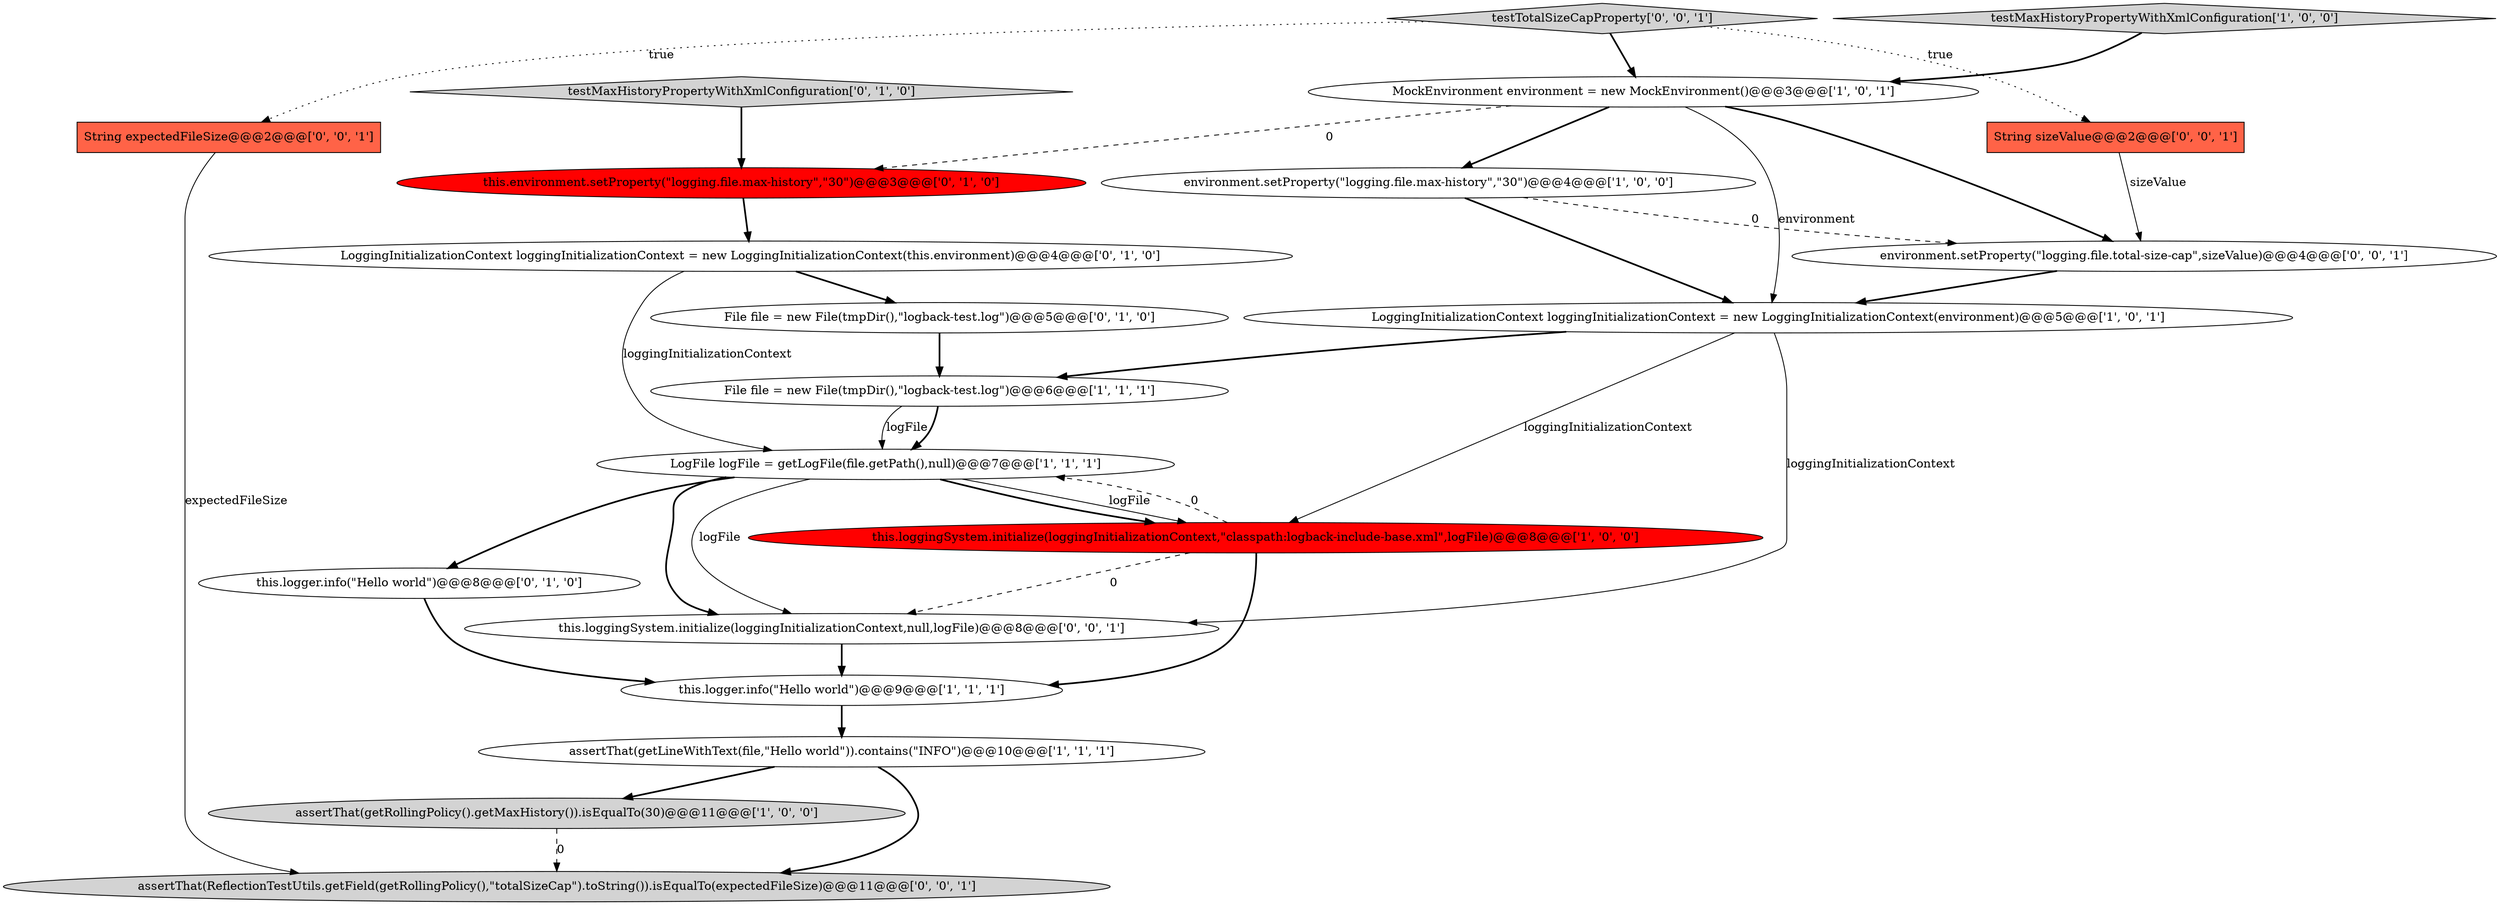 digraph {
11 [style = filled, label = "LoggingInitializationContext loggingInitializationContext = new LoggingInitializationContext(this.environment)@@@4@@@['0', '1', '0']", fillcolor = white, shape = ellipse image = "AAA0AAABBB2BBB"];
16 [style = filled, label = "assertThat(ReflectionTestUtils.getField(getRollingPolicy(),\"totalSizeCap\").toString()).isEqualTo(expectedFileSize)@@@11@@@['0', '0', '1']", fillcolor = lightgray, shape = ellipse image = "AAA0AAABBB3BBB"];
19 [style = filled, label = "testTotalSizeCapProperty['0', '0', '1']", fillcolor = lightgray, shape = diamond image = "AAA0AAABBB3BBB"];
10 [style = filled, label = "File file = new File(tmpDir(),\"logback-test.log\")@@@5@@@['0', '1', '0']", fillcolor = white, shape = ellipse image = "AAA0AAABBB2BBB"];
2 [style = filled, label = "this.logger.info(\"Hello world\")@@@9@@@['1', '1', '1']", fillcolor = white, shape = ellipse image = "AAA0AAABBB1BBB"];
7 [style = filled, label = "MockEnvironment environment = new MockEnvironment()@@@3@@@['1', '0', '1']", fillcolor = white, shape = ellipse image = "AAA0AAABBB1BBB"];
15 [style = filled, label = "String expectedFileSize@@@2@@@['0', '0', '1']", fillcolor = tomato, shape = box image = "AAA0AAABBB3BBB"];
8 [style = filled, label = "assertThat(getLineWithText(file,\"Hello world\")).contains(\"INFO\")@@@10@@@['1', '1', '1']", fillcolor = white, shape = ellipse image = "AAA0AAABBB1BBB"];
4 [style = filled, label = "testMaxHistoryPropertyWithXmlConfiguration['1', '0', '0']", fillcolor = lightgray, shape = diamond image = "AAA0AAABBB1BBB"];
17 [style = filled, label = "environment.setProperty(\"logging.file.total-size-cap\",sizeValue)@@@4@@@['0', '0', '1']", fillcolor = white, shape = ellipse image = "AAA0AAABBB3BBB"];
13 [style = filled, label = "this.environment.setProperty(\"logging.file.max-history\",\"30\")@@@3@@@['0', '1', '0']", fillcolor = red, shape = ellipse image = "AAA1AAABBB2BBB"];
0 [style = filled, label = "File file = new File(tmpDir(),\"logback-test.log\")@@@6@@@['1', '1', '1']", fillcolor = white, shape = ellipse image = "AAA0AAABBB1BBB"];
12 [style = filled, label = "testMaxHistoryPropertyWithXmlConfiguration['0', '1', '0']", fillcolor = lightgray, shape = diamond image = "AAA0AAABBB2BBB"];
3 [style = filled, label = "assertThat(getRollingPolicy().getMaxHistory()).isEqualTo(30)@@@11@@@['1', '0', '0']", fillcolor = lightgray, shape = ellipse image = "AAA0AAABBB1BBB"];
5 [style = filled, label = "LogFile logFile = getLogFile(file.getPath(),null)@@@7@@@['1', '1', '1']", fillcolor = white, shape = ellipse image = "AAA0AAABBB1BBB"];
6 [style = filled, label = "this.loggingSystem.initialize(loggingInitializationContext,\"classpath:logback-include-base.xml\",logFile)@@@8@@@['1', '0', '0']", fillcolor = red, shape = ellipse image = "AAA1AAABBB1BBB"];
9 [style = filled, label = "environment.setProperty(\"logging.file.max-history\",\"30\")@@@4@@@['1', '0', '0']", fillcolor = white, shape = ellipse image = "AAA0AAABBB1BBB"];
14 [style = filled, label = "this.logger.info(\"Hello world\")@@@8@@@['0', '1', '0']", fillcolor = white, shape = ellipse image = "AAA0AAABBB2BBB"];
1 [style = filled, label = "LoggingInitializationContext loggingInitializationContext = new LoggingInitializationContext(environment)@@@5@@@['1', '0', '1']", fillcolor = white, shape = ellipse image = "AAA0AAABBB1BBB"];
20 [style = filled, label = "String sizeValue@@@2@@@['0', '0', '1']", fillcolor = tomato, shape = box image = "AAA0AAABBB3BBB"];
18 [style = filled, label = "this.loggingSystem.initialize(loggingInitializationContext,null,logFile)@@@8@@@['0', '0', '1']", fillcolor = white, shape = ellipse image = "AAA0AAABBB3BBB"];
8->16 [style = bold, label=""];
7->17 [style = bold, label=""];
17->1 [style = bold, label=""];
1->6 [style = solid, label="loggingInitializationContext"];
19->20 [style = dotted, label="true"];
8->3 [style = bold, label=""];
11->5 [style = solid, label="loggingInitializationContext"];
5->18 [style = bold, label=""];
1->0 [style = bold, label=""];
5->14 [style = bold, label=""];
18->2 [style = bold, label=""];
1->18 [style = solid, label="loggingInitializationContext"];
19->15 [style = dotted, label="true"];
13->11 [style = bold, label=""];
4->7 [style = bold, label=""];
6->18 [style = dashed, label="0"];
6->2 [style = bold, label=""];
7->9 [style = bold, label=""];
12->13 [style = bold, label=""];
15->16 [style = solid, label="expectedFileSize"];
7->1 [style = solid, label="environment"];
5->6 [style = bold, label=""];
11->10 [style = bold, label=""];
5->6 [style = solid, label="logFile"];
0->5 [style = solid, label="logFile"];
9->17 [style = dashed, label="0"];
10->0 [style = bold, label=""];
6->5 [style = dashed, label="0"];
7->13 [style = dashed, label="0"];
14->2 [style = bold, label=""];
9->1 [style = bold, label=""];
19->7 [style = bold, label=""];
3->16 [style = dashed, label="0"];
20->17 [style = solid, label="sizeValue"];
2->8 [style = bold, label=""];
0->5 [style = bold, label=""];
5->18 [style = solid, label="logFile"];
}
